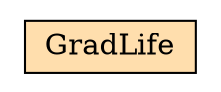 digraph GradLife_hierarchy { rankdir="TB" 
 node [shape="rectangle"]; 
rankdir="LR" 
stylesheet = "styles.css"
module_2 [shape= "plaintext" href="GradLife.dot.svg" label=<

<TABLE BORDER="0" CELLBORDER="1" CELLSPACING="0" CELLPADDING="4" >
      
  <TR >
    <TD BGCOLOR="#FFDEAD" > GradLife </TD>
  </TR>
        
</TABLE>>];

      }